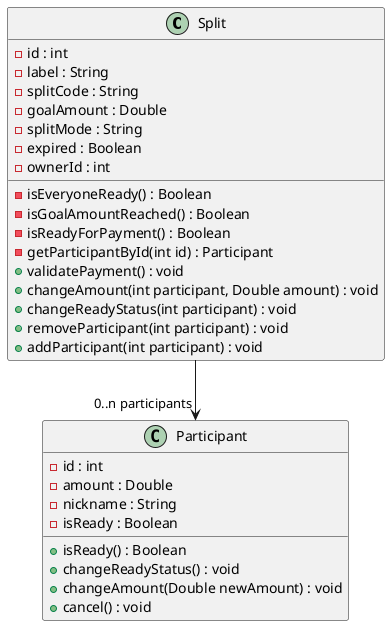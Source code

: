@startuml

class Split {
    - id : int
    - label : String
    - splitCode : String
    - goalAmount : Double
    - splitMode : String
    - expired : Boolean
    - isEveryoneReady() : Boolean
    - isGoalAmountReached() : Boolean
    - isReadyForPayment() : Boolean
    - getParticipantById(int id) : Participant
    - ownerId : int
    + validatePayment() : void
    + changeAmount(int participant, Double amount) : void
    + changeReadyStatus(int participant) : void
    + removeParticipant(int participant) : void
    + addParticipant(int participant) : void
}

class Participant {
    - id : int
    - amount : Double
    - nickname : String
    - isReady : Boolean
    + isReady() : Boolean
    + changeReadyStatus() : void
    + changeAmount(Double newAmount) : void
    + cancel() : void
}

Split --> "0..n participants" Participant

@enduml